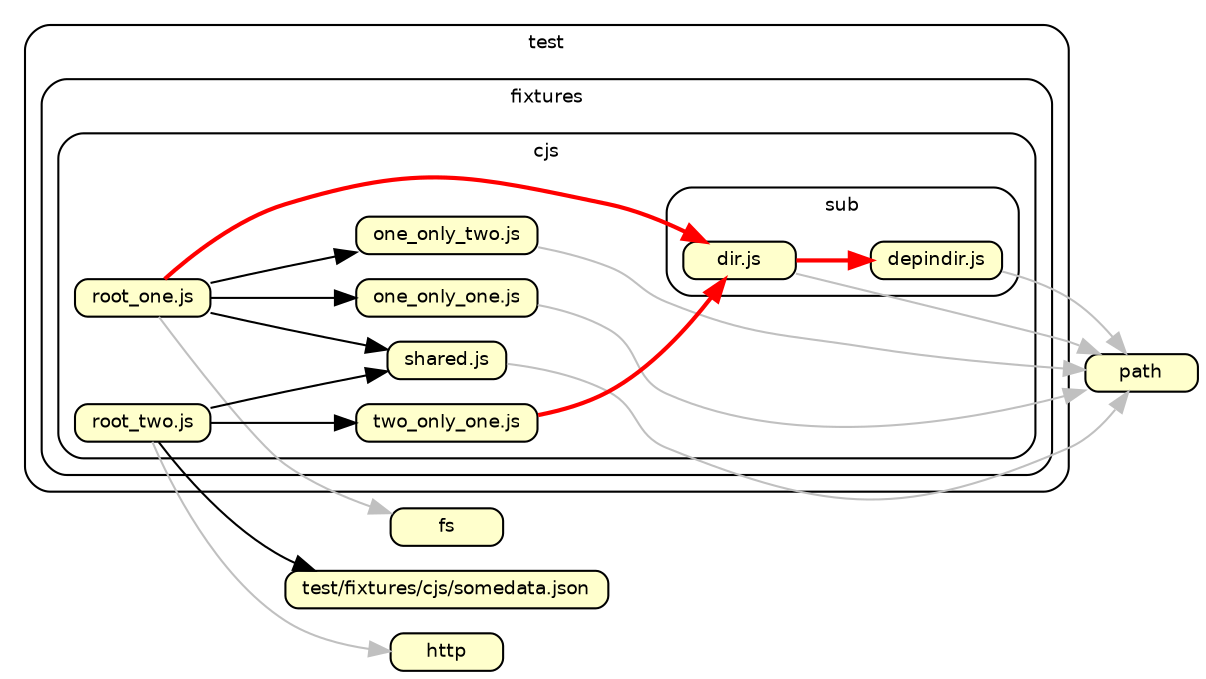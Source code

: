 digraph "dependency-cruiser output"{
    ordering=out
    rankdir=LR
    splines=true
    overlap=false
    nodesep=0.16
    fontname="Helvetica"
    fontsize="9"
    compound=true
    node [shape=box style="rounded, filled" fillcolor="#ffffcc" height=0.2 fontname=Helvetica fontsize=9]
    edge [color=black arrowhead=normal fontname="Helvetica" fontsize="9"]

    subgraph "cluster_test" {label="test" style="rounded" subgraph "cluster_fixtures" {label="fixtures" style="rounded" subgraph "cluster_cjs" {label="cjs" style="rounded" "test/fixtures/cjs/one_only_one.js" [label="one_only_one.js"] } } }
    subgraph "cluster_test" {label="test" style="rounded" subgraph "cluster_fixtures" {label="fixtures" style="rounded" subgraph "cluster_cjs" {label="cjs" style="rounded" "test/fixtures/cjs/one_only_two.js" [label="one_only_two.js"] } } }
    subgraph "cluster_test" {label="test" style="rounded" subgraph "cluster_fixtures" {label="fixtures" style="rounded" subgraph "cluster_cjs" {label="cjs" style="rounded" "test/fixtures/cjs/root_one.js" [label="root_one.js"] } } }
    subgraph "cluster_test" {label="test" style="rounded" subgraph "cluster_fixtures" {label="fixtures" style="rounded" subgraph "cluster_cjs" {label="cjs" style="rounded" "test/fixtures/cjs/root_two.js" [label="root_two.js"] } } }
    subgraph "cluster_test" {label="test" style="rounded" subgraph "cluster_fixtures" {label="fixtures" style="rounded" subgraph "cluster_cjs" {label="cjs" style="rounded" "test/fixtures/cjs/shared.js" [label="shared.js"] } } }
    subgraph "cluster_test" {label="test" style="rounded" subgraph "cluster_fixtures" {label="fixtures" style="rounded" subgraph "cluster_cjs" {label="cjs" style="rounded" subgraph "cluster_sub" {label="sub" style="rounded" "test/fixtures/cjs/sub/depindir.js" [label="depindir.js"] } } } }
    subgraph "cluster_test" {label="test" style="rounded" subgraph "cluster_fixtures" {label="fixtures" style="rounded" subgraph "cluster_cjs" {label="cjs" style="rounded" subgraph "cluster_sub" {label="sub" style="rounded" "test/fixtures/cjs/sub/dir.js" [label="dir.js"] } } } }
    subgraph "cluster_test" {label="test" style="rounded" subgraph "cluster_fixtures" {label="fixtures" style="rounded" subgraph "cluster_cjs" {label="cjs" style="rounded" "test/fixtures/cjs/two_only_one.js" [label="two_only_one.js"] } } }

    "test/fixtures/cjs/one_only_one.js" -> "path" [color="grey"]
    "test/fixtures/cjs/one_only_two.js" -> "path" [color="grey"]
    "test/fixtures/cjs/root_one.js" -> "test/fixtures/cjs/one_only_one.js" 
    "test/fixtures/cjs/root_one.js" -> "test/fixtures/cjs/one_only_two.js" 
    "test/fixtures/cjs/root_one.js" -> "test/fixtures/cjs/shared.js" 
    "test/fixtures/cjs/root_one.js" -> "test/fixtures/cjs/sub/dir.js" [color="red" penwidth=2.0]
    "test/fixtures/cjs/root_one.js" -> "fs" [color="grey"]
    "test/fixtures/cjs/root_two.js" -> "test/fixtures/cjs/shared.js" 
    "test/fixtures/cjs/root_two.js" -> "test/fixtures/cjs/somedata.json" 
    "test/fixtures/cjs/root_two.js" -> "test/fixtures/cjs/two_only_one.js" 
    "test/fixtures/cjs/root_two.js" -> "http" [color="grey"]
    "test/fixtures/cjs/shared.js" -> "path" [color="grey"]
    "test/fixtures/cjs/sub/depindir.js" -> "path" [color="grey"]
    "test/fixtures/cjs/sub/dir.js" -> "test/fixtures/cjs/sub/depindir.js" [color="red" penwidth=2.0]
    "test/fixtures/cjs/sub/dir.js" -> "path" [color="grey"]
    "test/fixtures/cjs/two_only_one.js" -> "test/fixtures/cjs/sub/dir.js" [color="red" penwidth=2.0]
}
